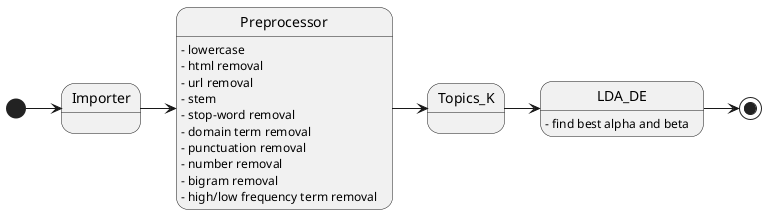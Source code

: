 
@startuml

[*] -> Importer
Importer -> Preprocessor
Preprocessor : - lowercase
Preprocessor : - html removal
Preprocessor : - url removal
Preprocessor : - stem
Preprocessor : - stop-word removal
Preprocessor : - domain term removal
Preprocessor : - punctuation removal
Preprocessor : - number removal
Preprocessor : - bigram removal
Preprocessor : - high/low frequency term removal

Preprocessor -> Topics_K

Topics_K -> LDA_DE
LDA_DE: - find best alpha and beta
LDA_DE -> [*]


@enduml